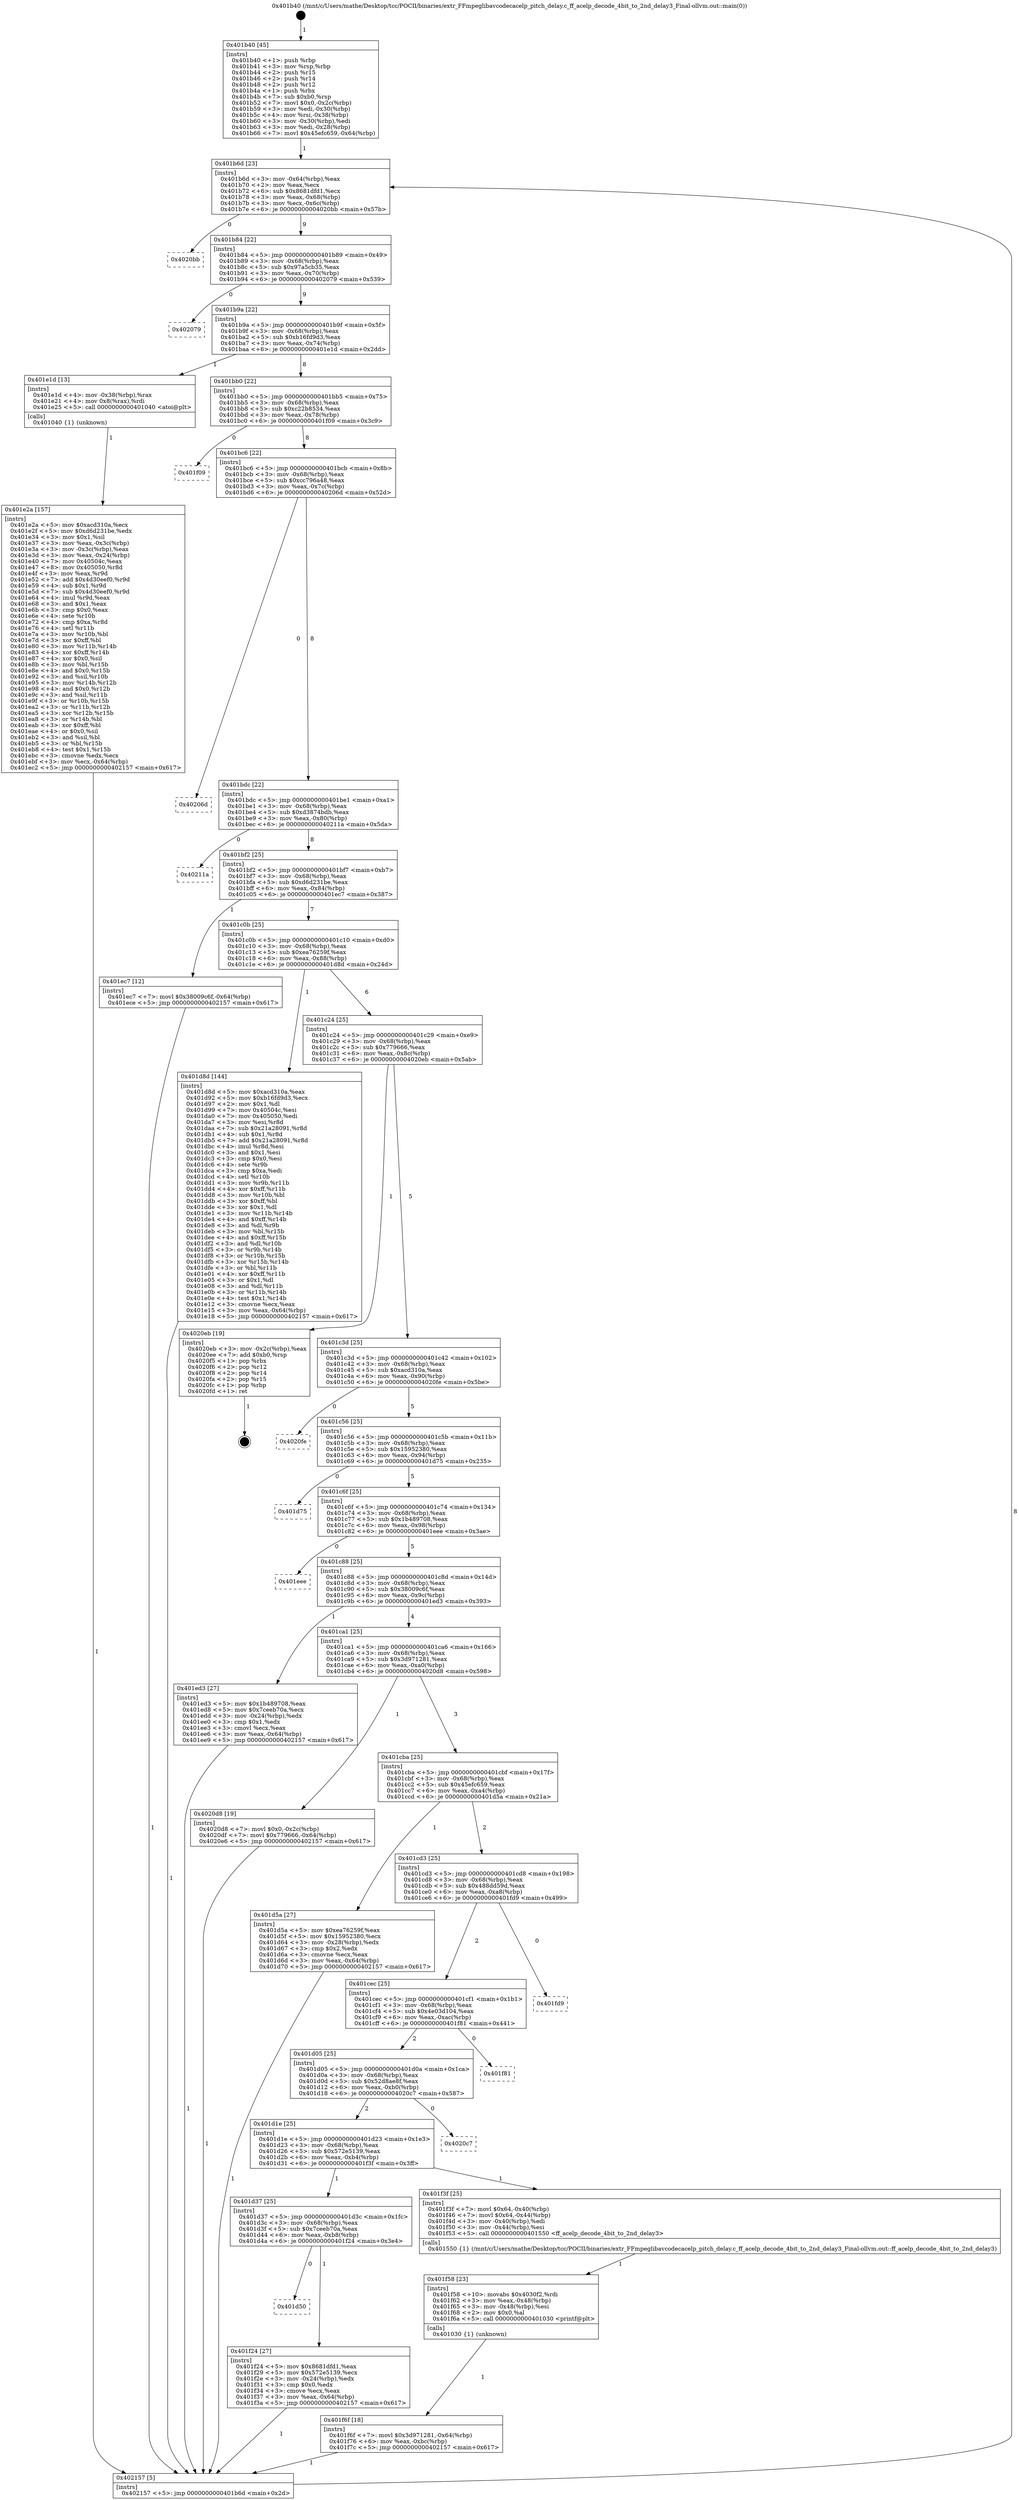 digraph "0x401b40" {
  label = "0x401b40 (/mnt/c/Users/mathe/Desktop/tcc/POCII/binaries/extr_FFmpeglibavcodecacelp_pitch_delay.c_ff_acelp_decode_4bit_to_2nd_delay3_Final-ollvm.out::main(0))"
  labelloc = "t"
  node[shape=record]

  Entry [label="",width=0.3,height=0.3,shape=circle,fillcolor=black,style=filled]
  "0x401b6d" [label="{
     0x401b6d [23]\l
     | [instrs]\l
     &nbsp;&nbsp;0x401b6d \<+3\>: mov -0x64(%rbp),%eax\l
     &nbsp;&nbsp;0x401b70 \<+2\>: mov %eax,%ecx\l
     &nbsp;&nbsp;0x401b72 \<+6\>: sub $0x8681dfd1,%ecx\l
     &nbsp;&nbsp;0x401b78 \<+3\>: mov %eax,-0x68(%rbp)\l
     &nbsp;&nbsp;0x401b7b \<+3\>: mov %ecx,-0x6c(%rbp)\l
     &nbsp;&nbsp;0x401b7e \<+6\>: je 00000000004020bb \<main+0x57b\>\l
  }"]
  "0x4020bb" [label="{
     0x4020bb\l
  }", style=dashed]
  "0x401b84" [label="{
     0x401b84 [22]\l
     | [instrs]\l
     &nbsp;&nbsp;0x401b84 \<+5\>: jmp 0000000000401b89 \<main+0x49\>\l
     &nbsp;&nbsp;0x401b89 \<+3\>: mov -0x68(%rbp),%eax\l
     &nbsp;&nbsp;0x401b8c \<+5\>: sub $0x97a5cb35,%eax\l
     &nbsp;&nbsp;0x401b91 \<+3\>: mov %eax,-0x70(%rbp)\l
     &nbsp;&nbsp;0x401b94 \<+6\>: je 0000000000402079 \<main+0x539\>\l
  }"]
  Exit [label="",width=0.3,height=0.3,shape=circle,fillcolor=black,style=filled,peripheries=2]
  "0x402079" [label="{
     0x402079\l
  }", style=dashed]
  "0x401b9a" [label="{
     0x401b9a [22]\l
     | [instrs]\l
     &nbsp;&nbsp;0x401b9a \<+5\>: jmp 0000000000401b9f \<main+0x5f\>\l
     &nbsp;&nbsp;0x401b9f \<+3\>: mov -0x68(%rbp),%eax\l
     &nbsp;&nbsp;0x401ba2 \<+5\>: sub $0xb16fd9d3,%eax\l
     &nbsp;&nbsp;0x401ba7 \<+3\>: mov %eax,-0x74(%rbp)\l
     &nbsp;&nbsp;0x401baa \<+6\>: je 0000000000401e1d \<main+0x2dd\>\l
  }"]
  "0x401f6f" [label="{
     0x401f6f [18]\l
     | [instrs]\l
     &nbsp;&nbsp;0x401f6f \<+7\>: movl $0x3d971281,-0x64(%rbp)\l
     &nbsp;&nbsp;0x401f76 \<+6\>: mov %eax,-0xbc(%rbp)\l
     &nbsp;&nbsp;0x401f7c \<+5\>: jmp 0000000000402157 \<main+0x617\>\l
  }"]
  "0x401e1d" [label="{
     0x401e1d [13]\l
     | [instrs]\l
     &nbsp;&nbsp;0x401e1d \<+4\>: mov -0x38(%rbp),%rax\l
     &nbsp;&nbsp;0x401e21 \<+4\>: mov 0x8(%rax),%rdi\l
     &nbsp;&nbsp;0x401e25 \<+5\>: call 0000000000401040 \<atoi@plt\>\l
     | [calls]\l
     &nbsp;&nbsp;0x401040 \{1\} (unknown)\l
  }"]
  "0x401bb0" [label="{
     0x401bb0 [22]\l
     | [instrs]\l
     &nbsp;&nbsp;0x401bb0 \<+5\>: jmp 0000000000401bb5 \<main+0x75\>\l
     &nbsp;&nbsp;0x401bb5 \<+3\>: mov -0x68(%rbp),%eax\l
     &nbsp;&nbsp;0x401bb8 \<+5\>: sub $0xc22b8534,%eax\l
     &nbsp;&nbsp;0x401bbd \<+3\>: mov %eax,-0x78(%rbp)\l
     &nbsp;&nbsp;0x401bc0 \<+6\>: je 0000000000401f09 \<main+0x3c9\>\l
  }"]
  "0x401f58" [label="{
     0x401f58 [23]\l
     | [instrs]\l
     &nbsp;&nbsp;0x401f58 \<+10\>: movabs $0x4030f2,%rdi\l
     &nbsp;&nbsp;0x401f62 \<+3\>: mov %eax,-0x48(%rbp)\l
     &nbsp;&nbsp;0x401f65 \<+3\>: mov -0x48(%rbp),%esi\l
     &nbsp;&nbsp;0x401f68 \<+2\>: mov $0x0,%al\l
     &nbsp;&nbsp;0x401f6a \<+5\>: call 0000000000401030 \<printf@plt\>\l
     | [calls]\l
     &nbsp;&nbsp;0x401030 \{1\} (unknown)\l
  }"]
  "0x401f09" [label="{
     0x401f09\l
  }", style=dashed]
  "0x401bc6" [label="{
     0x401bc6 [22]\l
     | [instrs]\l
     &nbsp;&nbsp;0x401bc6 \<+5\>: jmp 0000000000401bcb \<main+0x8b\>\l
     &nbsp;&nbsp;0x401bcb \<+3\>: mov -0x68(%rbp),%eax\l
     &nbsp;&nbsp;0x401bce \<+5\>: sub $0xcc796a48,%eax\l
     &nbsp;&nbsp;0x401bd3 \<+3\>: mov %eax,-0x7c(%rbp)\l
     &nbsp;&nbsp;0x401bd6 \<+6\>: je 000000000040206d \<main+0x52d\>\l
  }"]
  "0x401d50" [label="{
     0x401d50\l
  }", style=dashed]
  "0x40206d" [label="{
     0x40206d\l
  }", style=dashed]
  "0x401bdc" [label="{
     0x401bdc [22]\l
     | [instrs]\l
     &nbsp;&nbsp;0x401bdc \<+5\>: jmp 0000000000401be1 \<main+0xa1\>\l
     &nbsp;&nbsp;0x401be1 \<+3\>: mov -0x68(%rbp),%eax\l
     &nbsp;&nbsp;0x401be4 \<+5\>: sub $0xd3874bdb,%eax\l
     &nbsp;&nbsp;0x401be9 \<+3\>: mov %eax,-0x80(%rbp)\l
     &nbsp;&nbsp;0x401bec \<+6\>: je 000000000040211a \<main+0x5da\>\l
  }"]
  "0x401f24" [label="{
     0x401f24 [27]\l
     | [instrs]\l
     &nbsp;&nbsp;0x401f24 \<+5\>: mov $0x8681dfd1,%eax\l
     &nbsp;&nbsp;0x401f29 \<+5\>: mov $0x572e5139,%ecx\l
     &nbsp;&nbsp;0x401f2e \<+3\>: mov -0x24(%rbp),%edx\l
     &nbsp;&nbsp;0x401f31 \<+3\>: cmp $0x0,%edx\l
     &nbsp;&nbsp;0x401f34 \<+3\>: cmove %ecx,%eax\l
     &nbsp;&nbsp;0x401f37 \<+3\>: mov %eax,-0x64(%rbp)\l
     &nbsp;&nbsp;0x401f3a \<+5\>: jmp 0000000000402157 \<main+0x617\>\l
  }"]
  "0x40211a" [label="{
     0x40211a\l
  }", style=dashed]
  "0x401bf2" [label="{
     0x401bf2 [25]\l
     | [instrs]\l
     &nbsp;&nbsp;0x401bf2 \<+5\>: jmp 0000000000401bf7 \<main+0xb7\>\l
     &nbsp;&nbsp;0x401bf7 \<+3\>: mov -0x68(%rbp),%eax\l
     &nbsp;&nbsp;0x401bfa \<+5\>: sub $0xd6d231be,%eax\l
     &nbsp;&nbsp;0x401bff \<+6\>: mov %eax,-0x84(%rbp)\l
     &nbsp;&nbsp;0x401c05 \<+6\>: je 0000000000401ec7 \<main+0x387\>\l
  }"]
  "0x401d37" [label="{
     0x401d37 [25]\l
     | [instrs]\l
     &nbsp;&nbsp;0x401d37 \<+5\>: jmp 0000000000401d3c \<main+0x1fc\>\l
     &nbsp;&nbsp;0x401d3c \<+3\>: mov -0x68(%rbp),%eax\l
     &nbsp;&nbsp;0x401d3f \<+5\>: sub $0x7ceeb70a,%eax\l
     &nbsp;&nbsp;0x401d44 \<+6\>: mov %eax,-0xb8(%rbp)\l
     &nbsp;&nbsp;0x401d4a \<+6\>: je 0000000000401f24 \<main+0x3e4\>\l
  }"]
  "0x401ec7" [label="{
     0x401ec7 [12]\l
     | [instrs]\l
     &nbsp;&nbsp;0x401ec7 \<+7\>: movl $0x38009c6f,-0x64(%rbp)\l
     &nbsp;&nbsp;0x401ece \<+5\>: jmp 0000000000402157 \<main+0x617\>\l
  }"]
  "0x401c0b" [label="{
     0x401c0b [25]\l
     | [instrs]\l
     &nbsp;&nbsp;0x401c0b \<+5\>: jmp 0000000000401c10 \<main+0xd0\>\l
     &nbsp;&nbsp;0x401c10 \<+3\>: mov -0x68(%rbp),%eax\l
     &nbsp;&nbsp;0x401c13 \<+5\>: sub $0xea76259f,%eax\l
     &nbsp;&nbsp;0x401c18 \<+6\>: mov %eax,-0x88(%rbp)\l
     &nbsp;&nbsp;0x401c1e \<+6\>: je 0000000000401d8d \<main+0x24d\>\l
  }"]
  "0x401f3f" [label="{
     0x401f3f [25]\l
     | [instrs]\l
     &nbsp;&nbsp;0x401f3f \<+7\>: movl $0x64,-0x40(%rbp)\l
     &nbsp;&nbsp;0x401f46 \<+7\>: movl $0x64,-0x44(%rbp)\l
     &nbsp;&nbsp;0x401f4d \<+3\>: mov -0x40(%rbp),%edi\l
     &nbsp;&nbsp;0x401f50 \<+3\>: mov -0x44(%rbp),%esi\l
     &nbsp;&nbsp;0x401f53 \<+5\>: call 0000000000401550 \<ff_acelp_decode_4bit_to_2nd_delay3\>\l
     | [calls]\l
     &nbsp;&nbsp;0x401550 \{1\} (/mnt/c/Users/mathe/Desktop/tcc/POCII/binaries/extr_FFmpeglibavcodecacelp_pitch_delay.c_ff_acelp_decode_4bit_to_2nd_delay3_Final-ollvm.out::ff_acelp_decode_4bit_to_2nd_delay3)\l
  }"]
  "0x401d8d" [label="{
     0x401d8d [144]\l
     | [instrs]\l
     &nbsp;&nbsp;0x401d8d \<+5\>: mov $0xacd310a,%eax\l
     &nbsp;&nbsp;0x401d92 \<+5\>: mov $0xb16fd9d3,%ecx\l
     &nbsp;&nbsp;0x401d97 \<+2\>: mov $0x1,%dl\l
     &nbsp;&nbsp;0x401d99 \<+7\>: mov 0x40504c,%esi\l
     &nbsp;&nbsp;0x401da0 \<+7\>: mov 0x405050,%edi\l
     &nbsp;&nbsp;0x401da7 \<+3\>: mov %esi,%r8d\l
     &nbsp;&nbsp;0x401daa \<+7\>: sub $0x21a28091,%r8d\l
     &nbsp;&nbsp;0x401db1 \<+4\>: sub $0x1,%r8d\l
     &nbsp;&nbsp;0x401db5 \<+7\>: add $0x21a28091,%r8d\l
     &nbsp;&nbsp;0x401dbc \<+4\>: imul %r8d,%esi\l
     &nbsp;&nbsp;0x401dc0 \<+3\>: and $0x1,%esi\l
     &nbsp;&nbsp;0x401dc3 \<+3\>: cmp $0x0,%esi\l
     &nbsp;&nbsp;0x401dc6 \<+4\>: sete %r9b\l
     &nbsp;&nbsp;0x401dca \<+3\>: cmp $0xa,%edi\l
     &nbsp;&nbsp;0x401dcd \<+4\>: setl %r10b\l
     &nbsp;&nbsp;0x401dd1 \<+3\>: mov %r9b,%r11b\l
     &nbsp;&nbsp;0x401dd4 \<+4\>: xor $0xff,%r11b\l
     &nbsp;&nbsp;0x401dd8 \<+3\>: mov %r10b,%bl\l
     &nbsp;&nbsp;0x401ddb \<+3\>: xor $0xff,%bl\l
     &nbsp;&nbsp;0x401dde \<+3\>: xor $0x1,%dl\l
     &nbsp;&nbsp;0x401de1 \<+3\>: mov %r11b,%r14b\l
     &nbsp;&nbsp;0x401de4 \<+4\>: and $0xff,%r14b\l
     &nbsp;&nbsp;0x401de8 \<+3\>: and %dl,%r9b\l
     &nbsp;&nbsp;0x401deb \<+3\>: mov %bl,%r15b\l
     &nbsp;&nbsp;0x401dee \<+4\>: and $0xff,%r15b\l
     &nbsp;&nbsp;0x401df2 \<+3\>: and %dl,%r10b\l
     &nbsp;&nbsp;0x401df5 \<+3\>: or %r9b,%r14b\l
     &nbsp;&nbsp;0x401df8 \<+3\>: or %r10b,%r15b\l
     &nbsp;&nbsp;0x401dfb \<+3\>: xor %r15b,%r14b\l
     &nbsp;&nbsp;0x401dfe \<+3\>: or %bl,%r11b\l
     &nbsp;&nbsp;0x401e01 \<+4\>: xor $0xff,%r11b\l
     &nbsp;&nbsp;0x401e05 \<+3\>: or $0x1,%dl\l
     &nbsp;&nbsp;0x401e08 \<+3\>: and %dl,%r11b\l
     &nbsp;&nbsp;0x401e0b \<+3\>: or %r11b,%r14b\l
     &nbsp;&nbsp;0x401e0e \<+4\>: test $0x1,%r14b\l
     &nbsp;&nbsp;0x401e12 \<+3\>: cmovne %ecx,%eax\l
     &nbsp;&nbsp;0x401e15 \<+3\>: mov %eax,-0x64(%rbp)\l
     &nbsp;&nbsp;0x401e18 \<+5\>: jmp 0000000000402157 \<main+0x617\>\l
  }"]
  "0x401c24" [label="{
     0x401c24 [25]\l
     | [instrs]\l
     &nbsp;&nbsp;0x401c24 \<+5\>: jmp 0000000000401c29 \<main+0xe9\>\l
     &nbsp;&nbsp;0x401c29 \<+3\>: mov -0x68(%rbp),%eax\l
     &nbsp;&nbsp;0x401c2c \<+5\>: sub $0x779666,%eax\l
     &nbsp;&nbsp;0x401c31 \<+6\>: mov %eax,-0x8c(%rbp)\l
     &nbsp;&nbsp;0x401c37 \<+6\>: je 00000000004020eb \<main+0x5ab\>\l
  }"]
  "0x401d1e" [label="{
     0x401d1e [25]\l
     | [instrs]\l
     &nbsp;&nbsp;0x401d1e \<+5\>: jmp 0000000000401d23 \<main+0x1e3\>\l
     &nbsp;&nbsp;0x401d23 \<+3\>: mov -0x68(%rbp),%eax\l
     &nbsp;&nbsp;0x401d26 \<+5\>: sub $0x572e5139,%eax\l
     &nbsp;&nbsp;0x401d2b \<+6\>: mov %eax,-0xb4(%rbp)\l
     &nbsp;&nbsp;0x401d31 \<+6\>: je 0000000000401f3f \<main+0x3ff\>\l
  }"]
  "0x4020eb" [label="{
     0x4020eb [19]\l
     | [instrs]\l
     &nbsp;&nbsp;0x4020eb \<+3\>: mov -0x2c(%rbp),%eax\l
     &nbsp;&nbsp;0x4020ee \<+7\>: add $0xb0,%rsp\l
     &nbsp;&nbsp;0x4020f5 \<+1\>: pop %rbx\l
     &nbsp;&nbsp;0x4020f6 \<+2\>: pop %r12\l
     &nbsp;&nbsp;0x4020f8 \<+2\>: pop %r14\l
     &nbsp;&nbsp;0x4020fa \<+2\>: pop %r15\l
     &nbsp;&nbsp;0x4020fc \<+1\>: pop %rbp\l
     &nbsp;&nbsp;0x4020fd \<+1\>: ret\l
  }"]
  "0x401c3d" [label="{
     0x401c3d [25]\l
     | [instrs]\l
     &nbsp;&nbsp;0x401c3d \<+5\>: jmp 0000000000401c42 \<main+0x102\>\l
     &nbsp;&nbsp;0x401c42 \<+3\>: mov -0x68(%rbp),%eax\l
     &nbsp;&nbsp;0x401c45 \<+5\>: sub $0xacd310a,%eax\l
     &nbsp;&nbsp;0x401c4a \<+6\>: mov %eax,-0x90(%rbp)\l
     &nbsp;&nbsp;0x401c50 \<+6\>: je 00000000004020fe \<main+0x5be\>\l
  }"]
  "0x4020c7" [label="{
     0x4020c7\l
  }", style=dashed]
  "0x4020fe" [label="{
     0x4020fe\l
  }", style=dashed]
  "0x401c56" [label="{
     0x401c56 [25]\l
     | [instrs]\l
     &nbsp;&nbsp;0x401c56 \<+5\>: jmp 0000000000401c5b \<main+0x11b\>\l
     &nbsp;&nbsp;0x401c5b \<+3\>: mov -0x68(%rbp),%eax\l
     &nbsp;&nbsp;0x401c5e \<+5\>: sub $0x15952380,%eax\l
     &nbsp;&nbsp;0x401c63 \<+6\>: mov %eax,-0x94(%rbp)\l
     &nbsp;&nbsp;0x401c69 \<+6\>: je 0000000000401d75 \<main+0x235\>\l
  }"]
  "0x401d05" [label="{
     0x401d05 [25]\l
     | [instrs]\l
     &nbsp;&nbsp;0x401d05 \<+5\>: jmp 0000000000401d0a \<main+0x1ca\>\l
     &nbsp;&nbsp;0x401d0a \<+3\>: mov -0x68(%rbp),%eax\l
     &nbsp;&nbsp;0x401d0d \<+5\>: sub $0x52d8ae8f,%eax\l
     &nbsp;&nbsp;0x401d12 \<+6\>: mov %eax,-0xb0(%rbp)\l
     &nbsp;&nbsp;0x401d18 \<+6\>: je 00000000004020c7 \<main+0x587\>\l
  }"]
  "0x401d75" [label="{
     0x401d75\l
  }", style=dashed]
  "0x401c6f" [label="{
     0x401c6f [25]\l
     | [instrs]\l
     &nbsp;&nbsp;0x401c6f \<+5\>: jmp 0000000000401c74 \<main+0x134\>\l
     &nbsp;&nbsp;0x401c74 \<+3\>: mov -0x68(%rbp),%eax\l
     &nbsp;&nbsp;0x401c77 \<+5\>: sub $0x1b489708,%eax\l
     &nbsp;&nbsp;0x401c7c \<+6\>: mov %eax,-0x98(%rbp)\l
     &nbsp;&nbsp;0x401c82 \<+6\>: je 0000000000401eee \<main+0x3ae\>\l
  }"]
  "0x401f81" [label="{
     0x401f81\l
  }", style=dashed]
  "0x401eee" [label="{
     0x401eee\l
  }", style=dashed]
  "0x401c88" [label="{
     0x401c88 [25]\l
     | [instrs]\l
     &nbsp;&nbsp;0x401c88 \<+5\>: jmp 0000000000401c8d \<main+0x14d\>\l
     &nbsp;&nbsp;0x401c8d \<+3\>: mov -0x68(%rbp),%eax\l
     &nbsp;&nbsp;0x401c90 \<+5\>: sub $0x38009c6f,%eax\l
     &nbsp;&nbsp;0x401c95 \<+6\>: mov %eax,-0x9c(%rbp)\l
     &nbsp;&nbsp;0x401c9b \<+6\>: je 0000000000401ed3 \<main+0x393\>\l
  }"]
  "0x401cec" [label="{
     0x401cec [25]\l
     | [instrs]\l
     &nbsp;&nbsp;0x401cec \<+5\>: jmp 0000000000401cf1 \<main+0x1b1\>\l
     &nbsp;&nbsp;0x401cf1 \<+3\>: mov -0x68(%rbp),%eax\l
     &nbsp;&nbsp;0x401cf4 \<+5\>: sub $0x4e03d104,%eax\l
     &nbsp;&nbsp;0x401cf9 \<+6\>: mov %eax,-0xac(%rbp)\l
     &nbsp;&nbsp;0x401cff \<+6\>: je 0000000000401f81 \<main+0x441\>\l
  }"]
  "0x401ed3" [label="{
     0x401ed3 [27]\l
     | [instrs]\l
     &nbsp;&nbsp;0x401ed3 \<+5\>: mov $0x1b489708,%eax\l
     &nbsp;&nbsp;0x401ed8 \<+5\>: mov $0x7ceeb70a,%ecx\l
     &nbsp;&nbsp;0x401edd \<+3\>: mov -0x24(%rbp),%edx\l
     &nbsp;&nbsp;0x401ee0 \<+3\>: cmp $0x1,%edx\l
     &nbsp;&nbsp;0x401ee3 \<+3\>: cmovl %ecx,%eax\l
     &nbsp;&nbsp;0x401ee6 \<+3\>: mov %eax,-0x64(%rbp)\l
     &nbsp;&nbsp;0x401ee9 \<+5\>: jmp 0000000000402157 \<main+0x617\>\l
  }"]
  "0x401ca1" [label="{
     0x401ca1 [25]\l
     | [instrs]\l
     &nbsp;&nbsp;0x401ca1 \<+5\>: jmp 0000000000401ca6 \<main+0x166\>\l
     &nbsp;&nbsp;0x401ca6 \<+3\>: mov -0x68(%rbp),%eax\l
     &nbsp;&nbsp;0x401ca9 \<+5\>: sub $0x3d971281,%eax\l
     &nbsp;&nbsp;0x401cae \<+6\>: mov %eax,-0xa0(%rbp)\l
     &nbsp;&nbsp;0x401cb4 \<+6\>: je 00000000004020d8 \<main+0x598\>\l
  }"]
  "0x401fd9" [label="{
     0x401fd9\l
  }", style=dashed]
  "0x4020d8" [label="{
     0x4020d8 [19]\l
     | [instrs]\l
     &nbsp;&nbsp;0x4020d8 \<+7\>: movl $0x0,-0x2c(%rbp)\l
     &nbsp;&nbsp;0x4020df \<+7\>: movl $0x779666,-0x64(%rbp)\l
     &nbsp;&nbsp;0x4020e6 \<+5\>: jmp 0000000000402157 \<main+0x617\>\l
  }"]
  "0x401cba" [label="{
     0x401cba [25]\l
     | [instrs]\l
     &nbsp;&nbsp;0x401cba \<+5\>: jmp 0000000000401cbf \<main+0x17f\>\l
     &nbsp;&nbsp;0x401cbf \<+3\>: mov -0x68(%rbp),%eax\l
     &nbsp;&nbsp;0x401cc2 \<+5\>: sub $0x45efc659,%eax\l
     &nbsp;&nbsp;0x401cc7 \<+6\>: mov %eax,-0xa4(%rbp)\l
     &nbsp;&nbsp;0x401ccd \<+6\>: je 0000000000401d5a \<main+0x21a\>\l
  }"]
  "0x401e2a" [label="{
     0x401e2a [157]\l
     | [instrs]\l
     &nbsp;&nbsp;0x401e2a \<+5\>: mov $0xacd310a,%ecx\l
     &nbsp;&nbsp;0x401e2f \<+5\>: mov $0xd6d231be,%edx\l
     &nbsp;&nbsp;0x401e34 \<+3\>: mov $0x1,%sil\l
     &nbsp;&nbsp;0x401e37 \<+3\>: mov %eax,-0x3c(%rbp)\l
     &nbsp;&nbsp;0x401e3a \<+3\>: mov -0x3c(%rbp),%eax\l
     &nbsp;&nbsp;0x401e3d \<+3\>: mov %eax,-0x24(%rbp)\l
     &nbsp;&nbsp;0x401e40 \<+7\>: mov 0x40504c,%eax\l
     &nbsp;&nbsp;0x401e47 \<+8\>: mov 0x405050,%r8d\l
     &nbsp;&nbsp;0x401e4f \<+3\>: mov %eax,%r9d\l
     &nbsp;&nbsp;0x401e52 \<+7\>: add $0x4d30eef0,%r9d\l
     &nbsp;&nbsp;0x401e59 \<+4\>: sub $0x1,%r9d\l
     &nbsp;&nbsp;0x401e5d \<+7\>: sub $0x4d30eef0,%r9d\l
     &nbsp;&nbsp;0x401e64 \<+4\>: imul %r9d,%eax\l
     &nbsp;&nbsp;0x401e68 \<+3\>: and $0x1,%eax\l
     &nbsp;&nbsp;0x401e6b \<+3\>: cmp $0x0,%eax\l
     &nbsp;&nbsp;0x401e6e \<+4\>: sete %r10b\l
     &nbsp;&nbsp;0x401e72 \<+4\>: cmp $0xa,%r8d\l
     &nbsp;&nbsp;0x401e76 \<+4\>: setl %r11b\l
     &nbsp;&nbsp;0x401e7a \<+3\>: mov %r10b,%bl\l
     &nbsp;&nbsp;0x401e7d \<+3\>: xor $0xff,%bl\l
     &nbsp;&nbsp;0x401e80 \<+3\>: mov %r11b,%r14b\l
     &nbsp;&nbsp;0x401e83 \<+4\>: xor $0xff,%r14b\l
     &nbsp;&nbsp;0x401e87 \<+4\>: xor $0x0,%sil\l
     &nbsp;&nbsp;0x401e8b \<+3\>: mov %bl,%r15b\l
     &nbsp;&nbsp;0x401e8e \<+4\>: and $0x0,%r15b\l
     &nbsp;&nbsp;0x401e92 \<+3\>: and %sil,%r10b\l
     &nbsp;&nbsp;0x401e95 \<+3\>: mov %r14b,%r12b\l
     &nbsp;&nbsp;0x401e98 \<+4\>: and $0x0,%r12b\l
     &nbsp;&nbsp;0x401e9c \<+3\>: and %sil,%r11b\l
     &nbsp;&nbsp;0x401e9f \<+3\>: or %r10b,%r15b\l
     &nbsp;&nbsp;0x401ea2 \<+3\>: or %r11b,%r12b\l
     &nbsp;&nbsp;0x401ea5 \<+3\>: xor %r12b,%r15b\l
     &nbsp;&nbsp;0x401ea8 \<+3\>: or %r14b,%bl\l
     &nbsp;&nbsp;0x401eab \<+3\>: xor $0xff,%bl\l
     &nbsp;&nbsp;0x401eae \<+4\>: or $0x0,%sil\l
     &nbsp;&nbsp;0x401eb2 \<+3\>: and %sil,%bl\l
     &nbsp;&nbsp;0x401eb5 \<+3\>: or %bl,%r15b\l
     &nbsp;&nbsp;0x401eb8 \<+4\>: test $0x1,%r15b\l
     &nbsp;&nbsp;0x401ebc \<+3\>: cmovne %edx,%ecx\l
     &nbsp;&nbsp;0x401ebf \<+3\>: mov %ecx,-0x64(%rbp)\l
     &nbsp;&nbsp;0x401ec2 \<+5\>: jmp 0000000000402157 \<main+0x617\>\l
  }"]
  "0x401d5a" [label="{
     0x401d5a [27]\l
     | [instrs]\l
     &nbsp;&nbsp;0x401d5a \<+5\>: mov $0xea76259f,%eax\l
     &nbsp;&nbsp;0x401d5f \<+5\>: mov $0x15952380,%ecx\l
     &nbsp;&nbsp;0x401d64 \<+3\>: mov -0x28(%rbp),%edx\l
     &nbsp;&nbsp;0x401d67 \<+3\>: cmp $0x2,%edx\l
     &nbsp;&nbsp;0x401d6a \<+3\>: cmovne %ecx,%eax\l
     &nbsp;&nbsp;0x401d6d \<+3\>: mov %eax,-0x64(%rbp)\l
     &nbsp;&nbsp;0x401d70 \<+5\>: jmp 0000000000402157 \<main+0x617\>\l
  }"]
  "0x401cd3" [label="{
     0x401cd3 [25]\l
     | [instrs]\l
     &nbsp;&nbsp;0x401cd3 \<+5\>: jmp 0000000000401cd8 \<main+0x198\>\l
     &nbsp;&nbsp;0x401cd8 \<+3\>: mov -0x68(%rbp),%eax\l
     &nbsp;&nbsp;0x401cdb \<+5\>: sub $0x488dd59d,%eax\l
     &nbsp;&nbsp;0x401ce0 \<+6\>: mov %eax,-0xa8(%rbp)\l
     &nbsp;&nbsp;0x401ce6 \<+6\>: je 0000000000401fd9 \<main+0x499\>\l
  }"]
  "0x402157" [label="{
     0x402157 [5]\l
     | [instrs]\l
     &nbsp;&nbsp;0x402157 \<+5\>: jmp 0000000000401b6d \<main+0x2d\>\l
  }"]
  "0x401b40" [label="{
     0x401b40 [45]\l
     | [instrs]\l
     &nbsp;&nbsp;0x401b40 \<+1\>: push %rbp\l
     &nbsp;&nbsp;0x401b41 \<+3\>: mov %rsp,%rbp\l
     &nbsp;&nbsp;0x401b44 \<+2\>: push %r15\l
     &nbsp;&nbsp;0x401b46 \<+2\>: push %r14\l
     &nbsp;&nbsp;0x401b48 \<+2\>: push %r12\l
     &nbsp;&nbsp;0x401b4a \<+1\>: push %rbx\l
     &nbsp;&nbsp;0x401b4b \<+7\>: sub $0xb0,%rsp\l
     &nbsp;&nbsp;0x401b52 \<+7\>: movl $0x0,-0x2c(%rbp)\l
     &nbsp;&nbsp;0x401b59 \<+3\>: mov %edi,-0x30(%rbp)\l
     &nbsp;&nbsp;0x401b5c \<+4\>: mov %rsi,-0x38(%rbp)\l
     &nbsp;&nbsp;0x401b60 \<+3\>: mov -0x30(%rbp),%edi\l
     &nbsp;&nbsp;0x401b63 \<+3\>: mov %edi,-0x28(%rbp)\l
     &nbsp;&nbsp;0x401b66 \<+7\>: movl $0x45efc659,-0x64(%rbp)\l
  }"]
  Entry -> "0x401b40" [label=" 1"]
  "0x401b6d" -> "0x4020bb" [label=" 0"]
  "0x401b6d" -> "0x401b84" [label=" 9"]
  "0x4020eb" -> Exit [label=" 1"]
  "0x401b84" -> "0x402079" [label=" 0"]
  "0x401b84" -> "0x401b9a" [label=" 9"]
  "0x4020d8" -> "0x402157" [label=" 1"]
  "0x401b9a" -> "0x401e1d" [label=" 1"]
  "0x401b9a" -> "0x401bb0" [label=" 8"]
  "0x401f6f" -> "0x402157" [label=" 1"]
  "0x401bb0" -> "0x401f09" [label=" 0"]
  "0x401bb0" -> "0x401bc6" [label=" 8"]
  "0x401f58" -> "0x401f6f" [label=" 1"]
  "0x401bc6" -> "0x40206d" [label=" 0"]
  "0x401bc6" -> "0x401bdc" [label=" 8"]
  "0x401f3f" -> "0x401f58" [label=" 1"]
  "0x401bdc" -> "0x40211a" [label=" 0"]
  "0x401bdc" -> "0x401bf2" [label=" 8"]
  "0x401f24" -> "0x402157" [label=" 1"]
  "0x401bf2" -> "0x401ec7" [label=" 1"]
  "0x401bf2" -> "0x401c0b" [label=" 7"]
  "0x401d37" -> "0x401f24" [label=" 1"]
  "0x401c0b" -> "0x401d8d" [label=" 1"]
  "0x401c0b" -> "0x401c24" [label=" 6"]
  "0x401d37" -> "0x401d50" [label=" 0"]
  "0x401c24" -> "0x4020eb" [label=" 1"]
  "0x401c24" -> "0x401c3d" [label=" 5"]
  "0x401d1e" -> "0x401f3f" [label=" 1"]
  "0x401c3d" -> "0x4020fe" [label=" 0"]
  "0x401c3d" -> "0x401c56" [label=" 5"]
  "0x401d1e" -> "0x401d37" [label=" 1"]
  "0x401c56" -> "0x401d75" [label=" 0"]
  "0x401c56" -> "0x401c6f" [label=" 5"]
  "0x401d05" -> "0x4020c7" [label=" 0"]
  "0x401c6f" -> "0x401eee" [label=" 0"]
  "0x401c6f" -> "0x401c88" [label=" 5"]
  "0x401d05" -> "0x401d1e" [label=" 2"]
  "0x401c88" -> "0x401ed3" [label=" 1"]
  "0x401c88" -> "0x401ca1" [label=" 4"]
  "0x401cec" -> "0x401f81" [label=" 0"]
  "0x401ca1" -> "0x4020d8" [label=" 1"]
  "0x401ca1" -> "0x401cba" [label=" 3"]
  "0x401cec" -> "0x401d05" [label=" 2"]
  "0x401cba" -> "0x401d5a" [label=" 1"]
  "0x401cba" -> "0x401cd3" [label=" 2"]
  "0x401d5a" -> "0x402157" [label=" 1"]
  "0x401b40" -> "0x401b6d" [label=" 1"]
  "0x402157" -> "0x401b6d" [label=" 8"]
  "0x401d8d" -> "0x402157" [label=" 1"]
  "0x401e1d" -> "0x401e2a" [label=" 1"]
  "0x401e2a" -> "0x402157" [label=" 1"]
  "0x401ec7" -> "0x402157" [label=" 1"]
  "0x401ed3" -> "0x402157" [label=" 1"]
  "0x401cd3" -> "0x401cec" [label=" 2"]
  "0x401cd3" -> "0x401fd9" [label=" 0"]
}
